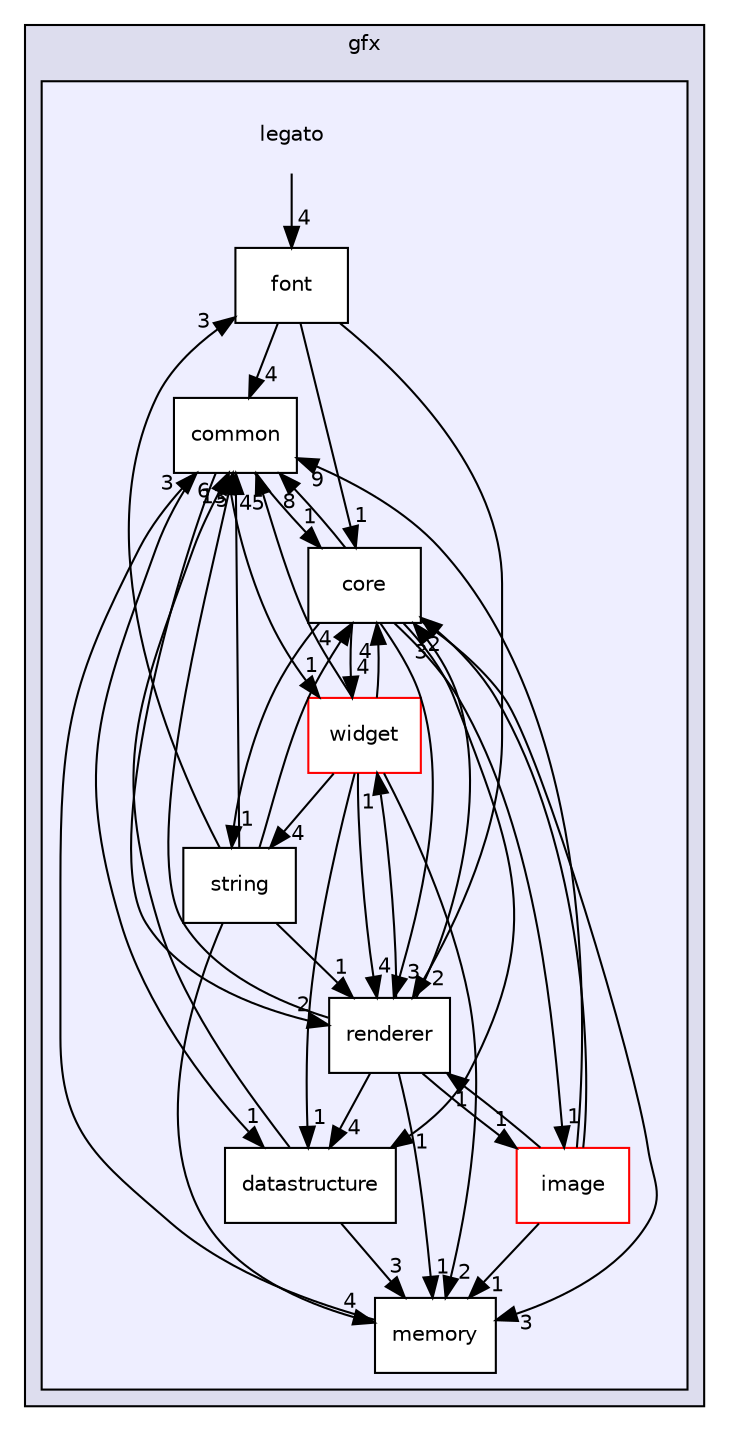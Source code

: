digraph "C:/microchip/harmony3/gfx/middleware/legato/library/src/gfx/legato" {
  compound=true
  node [ fontsize="10", fontname="Helvetica"];
  edge [ labelfontsize="10", labelfontname="Helvetica"];
  subgraph clusterdir_a4d134bd3b49002b31b8e333085a65b3 {
    graph [ bgcolor="#ddddee", pencolor="black", label="gfx" fontname="Helvetica", fontsize="10", URL="dir_a4d134bd3b49002b31b8e333085a65b3.html"]
  subgraph clusterdir_df0e2b4cdb64d3722aa48eb6b18a67e5 {
    graph [ bgcolor="#eeeeff", pencolor="black", label="" URL="dir_df0e2b4cdb64d3722aa48eb6b18a67e5.html"];
    dir_df0e2b4cdb64d3722aa48eb6b18a67e5 [shape=plaintext label="legato"];
    dir_b3f224f181338695a4734ca3080f2eb5 [shape=box label="common" color="black" fillcolor="white" style="filled" URL="dir_b3f224f181338695a4734ca3080f2eb5.html"];
    dir_6ea5fdd06250e5b2bba6c64e330e75e8 [shape=box label="core" color="black" fillcolor="white" style="filled" URL="dir_6ea5fdd06250e5b2bba6c64e330e75e8.html"];
    dir_8372a91ac24574313a1b22eb58258e4b [shape=box label="datastructure" color="black" fillcolor="white" style="filled" URL="dir_8372a91ac24574313a1b22eb58258e4b.html"];
    dir_d95dbeea804cdc145c362393af44e935 [shape=box label="font" color="black" fillcolor="white" style="filled" URL="dir_d95dbeea804cdc145c362393af44e935.html"];
    dir_c43e76bd24ab4aaf6fcd839448542a16 [shape=box label="image" color="red" fillcolor="white" style="filled" URL="dir_c43e76bd24ab4aaf6fcd839448542a16.html"];
    dir_eef5553a5c7369df9ec111a9376be40e [shape=box label="memory" color="black" fillcolor="white" style="filled" URL="dir_eef5553a5c7369df9ec111a9376be40e.html"];
    dir_18f2fdeeef31186486f6c44486de345c [shape=box label="renderer" color="black" fillcolor="white" style="filled" URL="dir_18f2fdeeef31186486f6c44486de345c.html"];
    dir_3305b49bc15ad9b5be28d221021115ae [shape=box label="string" color="black" fillcolor="white" style="filled" URL="dir_3305b49bc15ad9b5be28d221021115ae.html"];
    dir_139e39c2cbbb9c4d4856e374ea12d038 [shape=box label="widget" color="red" fillcolor="white" style="filled" URL="dir_139e39c2cbbb9c4d4856e374ea12d038.html"];
  }
  }
  dir_b3f224f181338695a4734ca3080f2eb5->dir_18f2fdeeef31186486f6c44486de345c [headlabel="2", labeldistance=1.5 headhref="dir_000080_000090.html"];
  dir_b3f224f181338695a4734ca3080f2eb5->dir_139e39c2cbbb9c4d4856e374ea12d038 [headlabel="1", labeldistance=1.5 headhref="dir_000080_000092.html"];
  dir_b3f224f181338695a4734ca3080f2eb5->dir_6ea5fdd06250e5b2bba6c64e330e75e8 [headlabel="1", labeldistance=1.5 headhref="dir_000080_000081.html"];
  dir_b3f224f181338695a4734ca3080f2eb5->dir_8372a91ac24574313a1b22eb58258e4b [headlabel="1", labeldistance=1.5 headhref="dir_000080_000082.html"];
  dir_c43e76bd24ab4aaf6fcd839448542a16->dir_b3f224f181338695a4734ca3080f2eb5 [headlabel="9", labeldistance=1.5 headhref="dir_000084_000080.html"];
  dir_c43e76bd24ab4aaf6fcd839448542a16->dir_18f2fdeeef31186486f6c44486de345c [headlabel="1", labeldistance=1.5 headhref="dir_000084_000090.html"];
  dir_c43e76bd24ab4aaf6fcd839448542a16->dir_6ea5fdd06250e5b2bba6c64e330e75e8 [headlabel="2", labeldistance=1.5 headhref="dir_000084_000081.html"];
  dir_c43e76bd24ab4aaf6fcd839448542a16->dir_eef5553a5c7369df9ec111a9376be40e [headlabel="1", labeldistance=1.5 headhref="dir_000084_000089.html"];
  dir_18f2fdeeef31186486f6c44486de345c->dir_b3f224f181338695a4734ca3080f2eb5 [headlabel="13", labeldistance=1.5 headhref="dir_000090_000080.html"];
  dir_18f2fdeeef31186486f6c44486de345c->dir_c43e76bd24ab4aaf6fcd839448542a16 [headlabel="1", labeldistance=1.5 headhref="dir_000090_000084.html"];
  dir_18f2fdeeef31186486f6c44486de345c->dir_139e39c2cbbb9c4d4856e374ea12d038 [headlabel="1", labeldistance=1.5 headhref="dir_000090_000092.html"];
  dir_18f2fdeeef31186486f6c44486de345c->dir_6ea5fdd06250e5b2bba6c64e330e75e8 [headlabel="3", labeldistance=1.5 headhref="dir_000090_000081.html"];
  dir_18f2fdeeef31186486f6c44486de345c->dir_8372a91ac24574313a1b22eb58258e4b [headlabel="4", labeldistance=1.5 headhref="dir_000090_000082.html"];
  dir_18f2fdeeef31186486f6c44486de345c->dir_eef5553a5c7369df9ec111a9376be40e [headlabel="1", labeldistance=1.5 headhref="dir_000090_000089.html"];
  dir_139e39c2cbbb9c4d4856e374ea12d038->dir_b3f224f181338695a4734ca3080f2eb5 [headlabel="45", labeldistance=1.5 headhref="dir_000092_000080.html"];
  dir_139e39c2cbbb9c4d4856e374ea12d038->dir_18f2fdeeef31186486f6c44486de345c [headlabel="4", labeldistance=1.5 headhref="dir_000092_000090.html"];
  dir_139e39c2cbbb9c4d4856e374ea12d038->dir_3305b49bc15ad9b5be28d221021115ae [headlabel="4", labeldistance=1.5 headhref="dir_000092_000091.html"];
  dir_139e39c2cbbb9c4d4856e374ea12d038->dir_6ea5fdd06250e5b2bba6c64e330e75e8 [headlabel="4", labeldistance=1.5 headhref="dir_000092_000081.html"];
  dir_139e39c2cbbb9c4d4856e374ea12d038->dir_8372a91ac24574313a1b22eb58258e4b [headlabel="1", labeldistance=1.5 headhref="dir_000092_000082.html"];
  dir_139e39c2cbbb9c4d4856e374ea12d038->dir_eef5553a5c7369df9ec111a9376be40e [headlabel="2", labeldistance=1.5 headhref="dir_000092_000089.html"];
  dir_3305b49bc15ad9b5be28d221021115ae->dir_b3f224f181338695a4734ca3080f2eb5 [headlabel="5", labeldistance=1.5 headhref="dir_000091_000080.html"];
  dir_3305b49bc15ad9b5be28d221021115ae->dir_18f2fdeeef31186486f6c44486de345c [headlabel="1", labeldistance=1.5 headhref="dir_000091_000090.html"];
  dir_3305b49bc15ad9b5be28d221021115ae->dir_6ea5fdd06250e5b2bba6c64e330e75e8 [headlabel="4", labeldistance=1.5 headhref="dir_000091_000081.html"];
  dir_3305b49bc15ad9b5be28d221021115ae->dir_d95dbeea804cdc145c362393af44e935 [headlabel="3", labeldistance=1.5 headhref="dir_000091_000083.html"];
  dir_3305b49bc15ad9b5be28d221021115ae->dir_eef5553a5c7369df9ec111a9376be40e [headlabel="4", labeldistance=1.5 headhref="dir_000091_000089.html"];
  dir_6ea5fdd06250e5b2bba6c64e330e75e8->dir_b3f224f181338695a4734ca3080f2eb5 [headlabel="8", labeldistance=1.5 headhref="dir_000081_000080.html"];
  dir_6ea5fdd06250e5b2bba6c64e330e75e8->dir_c43e76bd24ab4aaf6fcd839448542a16 [headlabel="1", labeldistance=1.5 headhref="dir_000081_000084.html"];
  dir_6ea5fdd06250e5b2bba6c64e330e75e8->dir_18f2fdeeef31186486f6c44486de345c [headlabel="3", labeldistance=1.5 headhref="dir_000081_000090.html"];
  dir_6ea5fdd06250e5b2bba6c64e330e75e8->dir_139e39c2cbbb9c4d4856e374ea12d038 [headlabel="4", labeldistance=1.5 headhref="dir_000081_000092.html"];
  dir_6ea5fdd06250e5b2bba6c64e330e75e8->dir_3305b49bc15ad9b5be28d221021115ae [headlabel="1", labeldistance=1.5 headhref="dir_000081_000091.html"];
  dir_6ea5fdd06250e5b2bba6c64e330e75e8->dir_8372a91ac24574313a1b22eb58258e4b [headlabel="1", labeldistance=1.5 headhref="dir_000081_000082.html"];
  dir_6ea5fdd06250e5b2bba6c64e330e75e8->dir_eef5553a5c7369df9ec111a9376be40e [headlabel="3", labeldistance=1.5 headhref="dir_000081_000089.html"];
  dir_d95dbeea804cdc145c362393af44e935->dir_b3f224f181338695a4734ca3080f2eb5 [headlabel="4", labeldistance=1.5 headhref="dir_000083_000080.html"];
  dir_d95dbeea804cdc145c362393af44e935->dir_18f2fdeeef31186486f6c44486de345c [headlabel="2", labeldistance=1.5 headhref="dir_000083_000090.html"];
  dir_d95dbeea804cdc145c362393af44e935->dir_6ea5fdd06250e5b2bba6c64e330e75e8 [headlabel="1", labeldistance=1.5 headhref="dir_000083_000081.html"];
  dir_8372a91ac24574313a1b22eb58258e4b->dir_b3f224f181338695a4734ca3080f2eb5 [headlabel="6", labeldistance=1.5 headhref="dir_000082_000080.html"];
  dir_8372a91ac24574313a1b22eb58258e4b->dir_eef5553a5c7369df9ec111a9376be40e [headlabel="3", labeldistance=1.5 headhref="dir_000082_000089.html"];
  dir_df0e2b4cdb64d3722aa48eb6b18a67e5->dir_d95dbeea804cdc145c362393af44e935 [headlabel="4", labeldistance=1.5 headhref="dir_000079_000083.html"];
  dir_eef5553a5c7369df9ec111a9376be40e->dir_b3f224f181338695a4734ca3080f2eb5 [headlabel="3", labeldistance=1.5 headhref="dir_000089_000080.html"];
}
